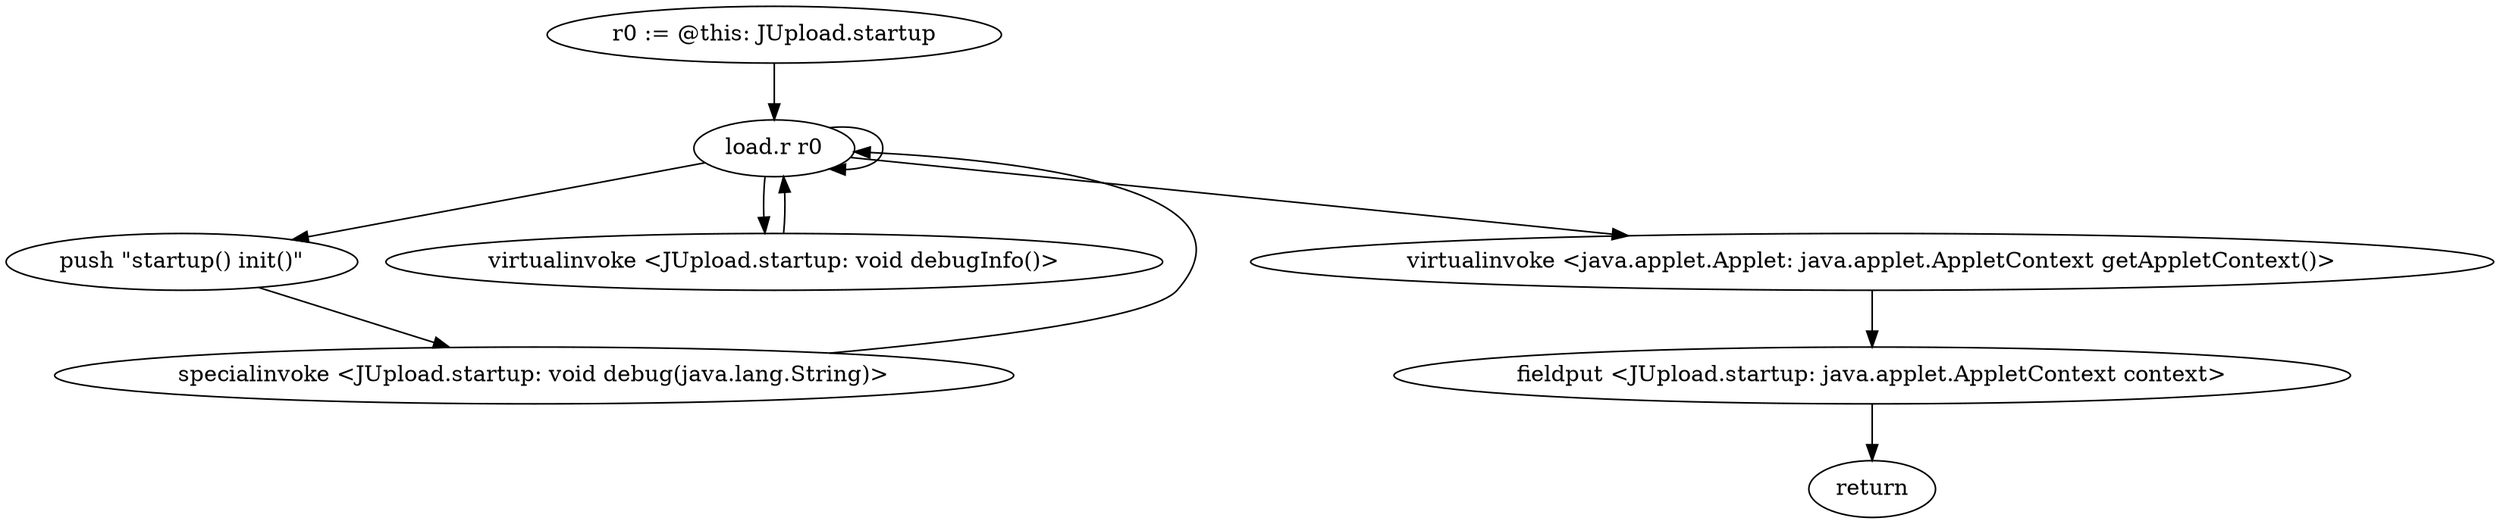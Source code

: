digraph "" {
    "r0 := @this: JUpload.startup"
    "load.r r0"
    "r0 := @this: JUpload.startup"->"load.r r0";
    "push \"startup() init()\""
    "load.r r0"->"push \"startup() init()\"";
    "specialinvoke <JUpload.startup: void debug(java.lang.String)>"
    "push \"startup() init()\""->"specialinvoke <JUpload.startup: void debug(java.lang.String)>";
    "specialinvoke <JUpload.startup: void debug(java.lang.String)>"->"load.r r0";
    "virtualinvoke <JUpload.startup: void debugInfo()>"
    "load.r r0"->"virtualinvoke <JUpload.startup: void debugInfo()>";
    "virtualinvoke <JUpload.startup: void debugInfo()>"->"load.r r0";
    "load.r r0"->"load.r r0";
    "virtualinvoke <java.applet.Applet: java.applet.AppletContext getAppletContext()>"
    "load.r r0"->"virtualinvoke <java.applet.Applet: java.applet.AppletContext getAppletContext()>";
    "fieldput <JUpload.startup: java.applet.AppletContext context>"
    "virtualinvoke <java.applet.Applet: java.applet.AppletContext getAppletContext()>"->"fieldput <JUpload.startup: java.applet.AppletContext context>";
    "return"
    "fieldput <JUpload.startup: java.applet.AppletContext context>"->"return";
}
